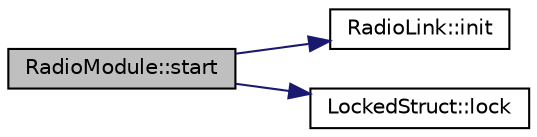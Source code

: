 digraph "RadioModule::start"
{
  edge [fontname="Helvetica",fontsize="10",labelfontname="Helvetica",labelfontsize="10"];
  node [fontname="Helvetica",fontsize="10",shape=record];
  rankdir="LR";
  Node8 [label="RadioModule::start",height=0.2,width=0.4,color="black", fillcolor="grey75", style="filled", fontcolor="black"];
  Node8 -> Node9 [color="midnightblue",fontsize="10",style="solid",fontname="Helvetica"];
  Node9 [label="RadioLink::init",height=0.2,width=0.4,color="black", fillcolor="white", style="filled",URL="$class_radio_link.html#a4a7d2412966c35c0e253535c16c56a15",tooltip="Initialize the radio. "];
  Node8 -> Node10 [color="midnightblue",fontsize="10",style="solid",fontname="Helvetica"];
  Node10 [label="LockedStruct::lock",height=0.2,width=0.4,color="black", fillcolor="white", style="filled",URL="$struct_locked_struct.html#aa207b98a1cd6c569a96e7d1d5565478f",tooltip="Lock this struct. "];
}
